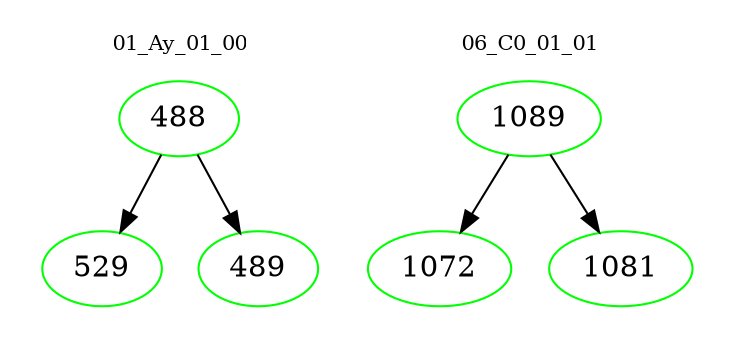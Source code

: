 digraph{
subgraph cluster_0 {
color = white
label = "01_Ay_01_00";
fontsize=10;
T0_488 [label="488", color="green"]
T0_488 -> T0_529 [color="black"]
T0_529 [label="529", color="green"]
T0_488 -> T0_489 [color="black"]
T0_489 [label="489", color="green"]
}
subgraph cluster_1 {
color = white
label = "06_C0_01_01";
fontsize=10;
T1_1089 [label="1089", color="green"]
T1_1089 -> T1_1072 [color="black"]
T1_1072 [label="1072", color="green"]
T1_1089 -> T1_1081 [color="black"]
T1_1081 [label="1081", color="green"]
}
}
